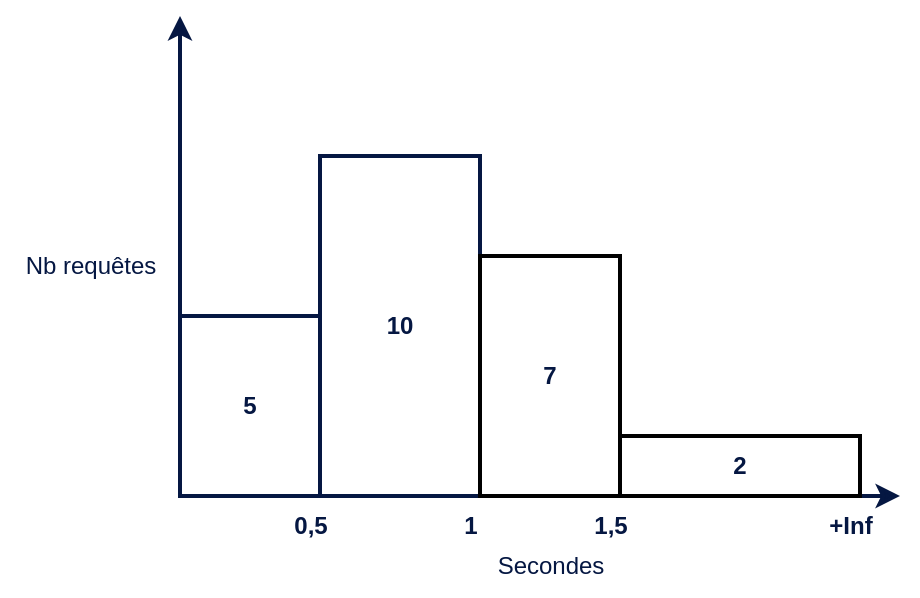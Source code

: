 <mxfile version="20.5.3" type="github" pages="4">
  <diagram id="guZE8Qsm1I0V-Gjek5t3" name="Page-4">
    <mxGraphModel dx="868" dy="427" grid="1" gridSize="10" guides="1" tooltips="1" connect="1" arrows="1" fold="1" page="1" pageScale="1" pageWidth="827" pageHeight="1169" math="0" shadow="0">
      <root>
        <mxCell id="0" />
        <mxCell id="1" parent="0" />
        <mxCell id="fOV-zhfu4x2tnz5ew5nv-1" value="" style="endArrow=classic;html=1;rounded=0;strokeColor=#051742;strokeWidth=2;" edge="1" parent="1">
          <mxGeometry width="50" height="50" relative="1" as="geometry">
            <mxPoint x="200" y="280" as="sourcePoint" />
            <mxPoint x="560" y="280" as="targetPoint" />
          </mxGeometry>
        </mxCell>
        <mxCell id="fOV-zhfu4x2tnz5ew5nv-2" value="" style="endArrow=classic;html=1;rounded=0;strokeColor=#051742;strokeWidth=2;" edge="1" parent="1">
          <mxGeometry width="50" height="50" relative="1" as="geometry">
            <mxPoint x="200" y="280" as="sourcePoint" />
            <mxPoint x="200" y="40" as="targetPoint" />
          </mxGeometry>
        </mxCell>
        <mxCell id="_o-T06rqC8xUBpIjH-js-1" value="&lt;b&gt;&lt;font color=&quot;#051742&quot;&gt;5&lt;/font&gt;&lt;/b&gt;" style="rounded=0;whiteSpace=wrap;html=1;strokeColor=#051742;strokeWidth=2;" vertex="1" parent="1">
          <mxGeometry x="200" y="190" width="70" height="90" as="geometry" />
        </mxCell>
        <mxCell id="_o-T06rqC8xUBpIjH-js-5" value="&lt;b&gt;&lt;font color=&quot;#051742&quot;&gt;10&lt;/font&gt;&lt;/b&gt;" style="rounded=0;whiteSpace=wrap;html=1;strokeWidth=2;strokeColor=#051742;" vertex="1" parent="1">
          <mxGeometry x="270" y="110" width="80" height="170" as="geometry" />
        </mxCell>
        <mxCell id="_o-T06rqC8xUBpIjH-js-6" value="&lt;b&gt;&lt;font color=&quot;#051742&quot;&gt;7&lt;/font&gt;&lt;/b&gt;" style="rounded=0;whiteSpace=wrap;html=1;strokeWidth=2;" vertex="1" parent="1">
          <mxGeometry x="350" y="160" width="70" height="120" as="geometry" />
        </mxCell>
        <mxCell id="_o-T06rqC8xUBpIjH-js-7" value="&lt;b&gt;&lt;font color=&quot;#051742&quot;&gt;2&lt;/font&gt;&lt;/b&gt;" style="rounded=0;whiteSpace=wrap;html=1;strokeWidth=2;" vertex="1" parent="1">
          <mxGeometry x="420" y="250" width="120" height="30" as="geometry" />
        </mxCell>
        <mxCell id="_o-T06rqC8xUBpIjH-js-9" value="&lt;b&gt;0,5&lt;/b&gt;" style="text;html=1;resizable=0;autosize=1;align=center;verticalAlign=middle;points=[];fillColor=none;strokeColor=none;rounded=0;strokeWidth=2;fontColor=#051742;" vertex="1" parent="1">
          <mxGeometry x="245" y="280" width="40" height="30" as="geometry" />
        </mxCell>
        <mxCell id="_o-T06rqC8xUBpIjH-js-10" value="&lt;b&gt;1&lt;/b&gt;" style="text;html=1;resizable=0;autosize=1;align=center;verticalAlign=middle;points=[];fillColor=none;strokeColor=none;rounded=0;strokeWidth=2;fontColor=#051742;" vertex="1" parent="1">
          <mxGeometry x="330" y="280" width="30" height="30" as="geometry" />
        </mxCell>
        <mxCell id="_o-T06rqC8xUBpIjH-js-11" value="&lt;b&gt;1,5&lt;/b&gt;" style="text;html=1;resizable=0;autosize=1;align=center;verticalAlign=middle;points=[];fillColor=none;strokeColor=none;rounded=0;strokeWidth=2;fontColor=#051742;" vertex="1" parent="1">
          <mxGeometry x="395" y="280" width="40" height="30" as="geometry" />
        </mxCell>
        <mxCell id="_o-T06rqC8xUBpIjH-js-12" value="&lt;b&gt;+Inf&lt;/b&gt;" style="text;html=1;resizable=0;autosize=1;align=center;verticalAlign=middle;points=[];fillColor=none;strokeColor=none;rounded=0;strokeWidth=2;fontColor=#051742;" vertex="1" parent="1">
          <mxGeometry x="510" y="280" width="50" height="30" as="geometry" />
        </mxCell>
        <mxCell id="_o-T06rqC8xUBpIjH-js-13" value="Secondes" style="text;html=1;resizable=0;autosize=1;align=center;verticalAlign=middle;points=[];fillColor=none;strokeColor=none;rounded=0;strokeWidth=2;fontColor=#051742;" vertex="1" parent="1">
          <mxGeometry x="345" y="300" width="80" height="30" as="geometry" />
        </mxCell>
        <mxCell id="_o-T06rqC8xUBpIjH-js-14" value="Nb requêtes" style="text;html=1;resizable=0;autosize=1;align=center;verticalAlign=middle;points=[];fillColor=none;strokeColor=none;rounded=0;strokeWidth=2;fontColor=#051742;" vertex="1" parent="1">
          <mxGeometry x="110" y="150" width="90" height="30" as="geometry" />
        </mxCell>
      </root>
    </mxGraphModel>
  </diagram>
  <diagram id="qd37TjFjFxUfgRJ9fa-Z" name="Page-3">
    <mxGraphModel dx="868" dy="427" grid="1" gridSize="10" guides="1" tooltips="1" connect="1" arrows="1" fold="1" page="1" pageScale="1" pageWidth="827" pageHeight="1169" math="0" shadow="0">
      <root>
        <mxCell id="0" />
        <mxCell id="1" parent="0" />
        <mxCell id="JrjyLZsLg6AYIlVoNyLW-1" value="" style="endArrow=classic;html=1;rounded=0;strokeColor=#051742;strokeWidth=2;fontSize=10;fontColor=#051742;startArrow=none;" parent="1" source="JrjyLZsLg6AYIlVoNyLW-7" edge="1">
          <mxGeometry width="50" height="50" relative="1" as="geometry">
            <mxPoint x="180" y="200" as="sourcePoint" />
            <mxPoint x="610" y="200" as="targetPoint" />
          </mxGeometry>
        </mxCell>
        <mxCell id="JrjyLZsLg6AYIlVoNyLW-2" value="&lt;font style=&quot;font-size: 14px;&quot;&gt;t&lt;/font&gt;" style="text;html=1;resizable=0;autosize=1;align=center;verticalAlign=middle;points=[];fillColor=none;strokeColor=none;rounded=0;strokeWidth=2;fontSize=10;fontColor=#051742;fontStyle=1" parent="1" vertex="1">
          <mxGeometry x="580" y="195" width="30" height="30" as="geometry" />
        </mxCell>
        <mxCell id="JrjyLZsLg6AYIlVoNyLW-3" value="48" style="ellipse;whiteSpace=wrap;html=1;aspect=fixed;strokeColor=#051742;strokeWidth=2;fontSize=12;fontColor=#051742;" parent="1" vertex="1">
          <mxGeometry x="220" y="165" width="70" height="70" as="geometry" />
        </mxCell>
        <mxCell id="JrjyLZsLg6AYIlVoNyLW-4" value="" style="endArrow=none;html=1;rounded=0;strokeColor=#051742;strokeWidth=2;fontSize=10;fontColor=#051742;" parent="1" target="JrjyLZsLg6AYIlVoNyLW-3" edge="1">
          <mxGeometry width="50" height="50" relative="1" as="geometry">
            <mxPoint x="200" y="200" as="sourcePoint" />
            <mxPoint x="660" y="200" as="targetPoint" />
          </mxGeometry>
        </mxCell>
        <mxCell id="JrjyLZsLg6AYIlVoNyLW-5" value="40" style="ellipse;whiteSpace=wrap;html=1;aspect=fixed;strokeColor=#051742;strokeWidth=2;fontSize=12;fontColor=#051742;" parent="1" vertex="1">
          <mxGeometry x="360" y="175" width="50" height="50" as="geometry" />
        </mxCell>
        <mxCell id="JrjyLZsLg6AYIlVoNyLW-6" value="" style="endArrow=none;html=1;rounded=0;strokeColor=#051742;strokeWidth=2;fontSize=10;fontColor=#051742;startArrow=none;" parent="1" source="JrjyLZsLg6AYIlVoNyLW-3" target="JrjyLZsLg6AYIlVoNyLW-5" edge="1">
          <mxGeometry width="50" height="50" relative="1" as="geometry">
            <mxPoint x="280" y="200" as="sourcePoint" />
            <mxPoint x="660" y="200" as="targetPoint" />
          </mxGeometry>
        </mxCell>
        <mxCell id="JrjyLZsLg6AYIlVoNyLW-7" value="60" style="ellipse;whiteSpace=wrap;html=1;aspect=fixed;strokeColor=#051742;strokeWidth=2;fontSize=12;fontColor=#051742;" parent="1" vertex="1">
          <mxGeometry x="480" y="156.88" width="86.25" height="86.25" as="geometry" />
        </mxCell>
        <mxCell id="JrjyLZsLg6AYIlVoNyLW-8" value="" style="endArrow=none;html=1;rounded=0;strokeColor=#051742;strokeWidth=2;fontSize=10;fontColor=#051742;startArrow=none;" parent="1" source="JrjyLZsLg6AYIlVoNyLW-5" target="JrjyLZsLg6AYIlVoNyLW-7" edge="1">
          <mxGeometry width="50" height="50" relative="1" as="geometry">
            <mxPoint x="410" y="200" as="sourcePoint" />
            <mxPoint x="610" y="200" as="targetPoint" />
          </mxGeometry>
        </mxCell>
      </root>
    </mxGraphModel>
  </diagram>
  <diagram id="rHDOW-f8HznLa0C3nBQI" name="Page-2">
    <mxGraphModel dx="868" dy="427" grid="1" gridSize="10" guides="1" tooltips="1" connect="1" arrows="1" fold="1" page="1" pageScale="1" pageWidth="827" pageHeight="1169" math="0" shadow="0">
      <root>
        <mxCell id="0" />
        <mxCell id="1" parent="0" />
        <mxCell id="T6DFpon_OGkObLBLiJBU-1" value="" style="endArrow=classic;html=1;rounded=0;strokeColor=#051742;strokeWidth=2;fontSize=10;fontColor=#051742;startArrow=none;" parent="1" source="T6DFpon_OGkObLBLiJBU-5" edge="1">
          <mxGeometry width="50" height="50" relative="1" as="geometry">
            <mxPoint x="180" y="200" as="sourcePoint" />
            <mxPoint x="610" y="200" as="targetPoint" />
          </mxGeometry>
        </mxCell>
        <mxCell id="T6DFpon_OGkObLBLiJBU-2" value="&lt;font style=&quot;font-size: 14px;&quot;&gt;t&lt;/font&gt;" style="text;html=1;resizable=0;autosize=1;align=center;verticalAlign=middle;points=[];fillColor=none;strokeColor=none;rounded=0;strokeWidth=2;fontSize=10;fontColor=#051742;fontStyle=1" parent="1" vertex="1">
          <mxGeometry x="580" y="195" width="30" height="30" as="geometry" />
        </mxCell>
        <mxCell id="T6DFpon_OGkObLBLiJBU-3" value="5" style="ellipse;whiteSpace=wrap;html=1;aspect=fixed;strokeColor=#051742;strokeWidth=2;fontSize=12;fontColor=#051742;" parent="1" vertex="1">
          <mxGeometry x="240" y="180" width="40" height="40" as="geometry" />
        </mxCell>
        <mxCell id="T6DFpon_OGkObLBLiJBU-4" value="" style="endArrow=none;html=1;rounded=0;strokeColor=#051742;strokeWidth=2;fontSize=10;fontColor=#051742;" parent="1" target="T6DFpon_OGkObLBLiJBU-3" edge="1">
          <mxGeometry width="50" height="50" relative="1" as="geometry">
            <mxPoint x="200" y="200" as="sourcePoint" />
            <mxPoint x="660" y="200" as="targetPoint" />
          </mxGeometry>
        </mxCell>
        <mxCell id="T6DFpon_OGkObLBLiJBU-5" value="7" style="ellipse;whiteSpace=wrap;html=1;aspect=fixed;strokeColor=#051742;strokeWidth=2;fontSize=12;fontColor=#051742;" parent="1" vertex="1">
          <mxGeometry x="360" y="175" width="50" height="50" as="geometry" />
        </mxCell>
        <mxCell id="T6DFpon_OGkObLBLiJBU-6" value="" style="endArrow=none;html=1;rounded=0;strokeColor=#051742;strokeWidth=2;fontSize=10;fontColor=#051742;startArrow=none;" parent="1" source="T6DFpon_OGkObLBLiJBU-3" target="T6DFpon_OGkObLBLiJBU-5" edge="1">
          <mxGeometry width="50" height="50" relative="1" as="geometry">
            <mxPoint x="280" y="200" as="sourcePoint" />
            <mxPoint x="660" y="200" as="targetPoint" />
          </mxGeometry>
        </mxCell>
        <mxCell id="T6DFpon_OGkObLBLiJBU-7" value="15" style="ellipse;whiteSpace=wrap;html=1;aspect=fixed;strokeColor=#051742;strokeWidth=2;fontSize=12;fontColor=#051742;" parent="1" vertex="1">
          <mxGeometry x="490" y="167.5" width="65" height="65" as="geometry" />
        </mxCell>
      </root>
    </mxGraphModel>
  </diagram>
  <diagram id="YzIf677C1zf8RB1hHDTL" name="Page-1">
    <mxGraphModel dx="868" dy="427" grid="1" gridSize="10" guides="1" tooltips="1" connect="1" arrows="1" fold="1" page="1" pageScale="1" pageWidth="827" pageHeight="1169" math="0" shadow="0">
      <root>
        <mxCell id="0" />
        <mxCell id="1" parent="0" />
        <mxCell id="qXOiCNyYud0SAGBclQPF-1" value="&lt;div align=&quot;center&quot;&gt;&lt;b&gt;&lt;font style=&quot;font-size: 18px;&quot; color=&quot;#051742&quot;&gt;&amp;nbsp;Prometheus&lt;/font&gt;&lt;/b&gt;&lt;/div&gt;" style="whiteSpace=wrap;html=1;aspect=fixed;strokeColor=#051742;strokeWidth=3;align=center;verticalAlign=top;" parent="1" vertex="1">
          <mxGeometry x="354" y="110" width="166" height="166" as="geometry" />
        </mxCell>
        <mxCell id="8F8h1WCyKU_KMm5QtPAq-1" value="" style="endArrow=classic;html=1;rounded=0;fontSize=18;fontColor=#051742;exitX=0;exitY=0.5;exitDx=0;exitDy=0;strokeColor=#051742;strokeWidth=2;entryX=1;entryY=0.5;entryDx=0;entryDy=0;" parent="1" source="qXOiCNyYud0SAGBclQPF-1" target="8F8h1WCyKU_KMm5QtPAq-3" edge="1">
          <mxGeometry width="50" height="50" relative="1" as="geometry">
            <mxPoint x="230" y="180" as="sourcePoint" />
            <mxPoint x="220" y="120" as="targetPoint" />
          </mxGeometry>
        </mxCell>
        <mxCell id="8F8h1WCyKU_KMm5QtPAq-2" value="" style="endArrow=classic;html=1;rounded=0;fontSize=18;fontColor=#051742;strokeColor=#051742;strokeWidth=2;exitX=0;exitY=0.5;exitDx=0;exitDy=0;entryX=1;entryY=0.5;entryDx=0;entryDy=0;" parent="1" source="qXOiCNyYud0SAGBclQPF-1" target="8F8h1WCyKU_KMm5QtPAq-4" edge="1">
          <mxGeometry width="50" height="50" relative="1" as="geometry">
            <mxPoint x="350" y="180" as="sourcePoint" />
            <mxPoint x="220" y="240" as="targetPoint" />
          </mxGeometry>
        </mxCell>
        <mxCell id="8F8h1WCyKU_KMm5QtPAq-3" value="&lt;font style=&quot;font-size: 16px;&quot;&gt;Application 1&lt;/font&gt;" style="rounded=0;whiteSpace=wrap;html=1;strokeColor=#051742;strokeWidth=3;fontSize=18;fontColor=#051742;" parent="1" vertex="1">
          <mxGeometry x="100" y="110" width="120" height="60" as="geometry" />
        </mxCell>
        <mxCell id="8F8h1WCyKU_KMm5QtPAq-4" value="&lt;font style=&quot;font-size: 16px;&quot;&gt;Application 2&lt;/font&gt;" style="rounded=0;whiteSpace=wrap;html=1;strokeColor=#051742;strokeWidth=3;fontSize=18;fontColor=#051742;" parent="1" vertex="1">
          <mxGeometry x="100" y="216" width="120" height="60" as="geometry" />
        </mxCell>
        <mxCell id="8F8h1WCyKU_KMm5QtPAq-5" value="Grafana" style="rounded=0;whiteSpace=wrap;html=1;strokeColor=#051742;strokeWidth=3;fontSize=16;fontColor=#051742;" parent="1" vertex="1">
          <mxGeometry x="660" y="196" width="110" height="58" as="geometry" />
        </mxCell>
        <mxCell id="8F8h1WCyKU_KMm5QtPAq-6" value="" style="endArrow=classic;html=1;rounded=0;strokeColor=#051742;strokeWidth=2;fontSize=16;fontColor=#051742;exitX=0;exitY=0.5;exitDx=0;exitDy=0;entryX=1;entryY=0.5;entryDx=0;entryDy=0;" parent="1" source="8F8h1WCyKU_KMm5QtPAq-5" target="8F8h1WCyKU_KMm5QtPAq-19" edge="1">
          <mxGeometry width="50" height="50" relative="1" as="geometry">
            <mxPoint x="580" y="183" as="sourcePoint" />
            <mxPoint x="510" y="183" as="targetPoint" />
          </mxGeometry>
        </mxCell>
        <mxCell id="8F8h1WCyKU_KMm5QtPAq-14" value="&lt;div&gt;TSDB&lt;/div&gt;" style="strokeWidth=1;html=1;shape=mxgraph.flowchart.database;whiteSpace=wrap;strokeColor=#051742;fontSize=10;fontColor=#051742;verticalAlign=middle;" parent="1" vertex="1">
          <mxGeometry x="366.75" y="166" width="33.25" height="50" as="geometry" />
        </mxCell>
        <mxCell id="8F8h1WCyKU_KMm5QtPAq-17" value="WEB UI&lt;span style=&quot;white-space: pre;&quot;&gt;&lt;/span&gt;" style="rounded=1;whiteSpace=wrap;html=1;strokeColor=#051742;strokeWidth=1;fontSize=10;fontColor=#051742;" parent="1" vertex="1">
          <mxGeometry x="470" y="151" width="60" height="30" as="geometry" />
        </mxCell>
        <mxCell id="8F8h1WCyKU_KMm5QtPAq-18" value="&lt;div&gt;PromQL&lt;/div&gt;" style="rounded=1;whiteSpace=wrap;html=1;strokeColor=#051742;strokeWidth=1;fontSize=10;fontColor=#051742;" parent="1" vertex="1">
          <mxGeometry x="400" y="181" width="50" height="24" as="geometry" />
        </mxCell>
        <mxCell id="8F8h1WCyKU_KMm5QtPAq-19" value="API REST" style="rounded=1;whiteSpace=wrap;html=1;strokeColor=#051742;strokeWidth=1;fontSize=10;fontColor=#051742;" parent="1" vertex="1">
          <mxGeometry x="470" y="210" width="60" height="30" as="geometry" />
        </mxCell>
        <mxCell id="8F8h1WCyKU_KMm5QtPAq-28" value="" style="shape=actor;whiteSpace=wrap;html=1;strokeColor=#051742;strokeWidth=2;fontSize=10;fontColor=#051742;" parent="1" vertex="1">
          <mxGeometry x="695" y="110" width="40" height="60" as="geometry" />
        </mxCell>
        <mxCell id="8F8h1WCyKU_KMm5QtPAq-29" value="" style="endArrow=classic;html=1;rounded=0;strokeColor=#051742;strokeWidth=2;fontSize=10;fontColor=#051742;dashed=1;dashPattern=1 1;edgeStyle=orthogonalEdgeStyle;exitX=0;exitY=0.5;exitDx=0;exitDy=0;entryX=1;entryY=0.5;entryDx=0;entryDy=0;" parent="1" source="8F8h1WCyKU_KMm5QtPAq-19" target="8F8h1WCyKU_KMm5QtPAq-18" edge="1">
          <mxGeometry width="50" height="50" relative="1" as="geometry">
            <mxPoint x="390" y="250" as="sourcePoint" />
            <mxPoint x="440" y="200" as="targetPoint" />
          </mxGeometry>
        </mxCell>
        <mxCell id="8F8h1WCyKU_KMm5QtPAq-33" value="" style="endArrow=classic;html=1;rounded=0;strokeColor=#051742;strokeWidth=2;fontSize=10;fontColor=#051742;entryX=1;entryY=0.5;entryDx=0;entryDy=0;exitX=0.025;exitY=0.933;exitDx=0;exitDy=0;exitPerimeter=0;" parent="1" source="8F8h1WCyKU_KMm5QtPAq-28" target="8F8h1WCyKU_KMm5QtPAq-17" edge="1">
          <mxGeometry width="50" height="50" relative="1" as="geometry">
            <mxPoint x="690" y="166" as="sourcePoint" />
            <mxPoint x="440" y="200" as="targetPoint" />
          </mxGeometry>
        </mxCell>
        <mxCell id="8F8h1WCyKU_KMm5QtPAq-34" value="" style="endArrow=classic;html=1;rounded=0;strokeColor=#051742;strokeWidth=2;fontSize=10;fontColor=#051742;exitX=0.5;exitY=1;exitDx=0;exitDy=0;entryX=0.5;entryY=0;entryDx=0;entryDy=0;" parent="1" source="8F8h1WCyKU_KMm5QtPAq-28" target="8F8h1WCyKU_KMm5QtPAq-5" edge="1">
          <mxGeometry width="50" height="50" relative="1" as="geometry">
            <mxPoint x="390" y="250" as="sourcePoint" />
            <mxPoint x="710" y="190" as="targetPoint" />
          </mxGeometry>
        </mxCell>
        <mxCell id="pgBuAp0Ghc7Rh0t8Ei1n-3" value="" style="endArrow=classic;html=1;rounded=0;strokeColor=#051742;strokeWidth=2;fontSize=10;fontColor=#051742;entryX=0.5;entryY=0;entryDx=0;entryDy=0;exitX=0.5;exitY=1;exitDx=0;exitDy=0;dashed=1;dashPattern=1 1;" parent="1" source="8F8h1WCyKU_KMm5QtPAq-17" target="8F8h1WCyKU_KMm5QtPAq-19" edge="1">
          <mxGeometry width="50" height="50" relative="1" as="geometry">
            <mxPoint x="390" y="250" as="sourcePoint" />
            <mxPoint x="440" y="200" as="targetPoint" />
          </mxGeometry>
        </mxCell>
      </root>
    </mxGraphModel>
  </diagram>
</mxfile>
